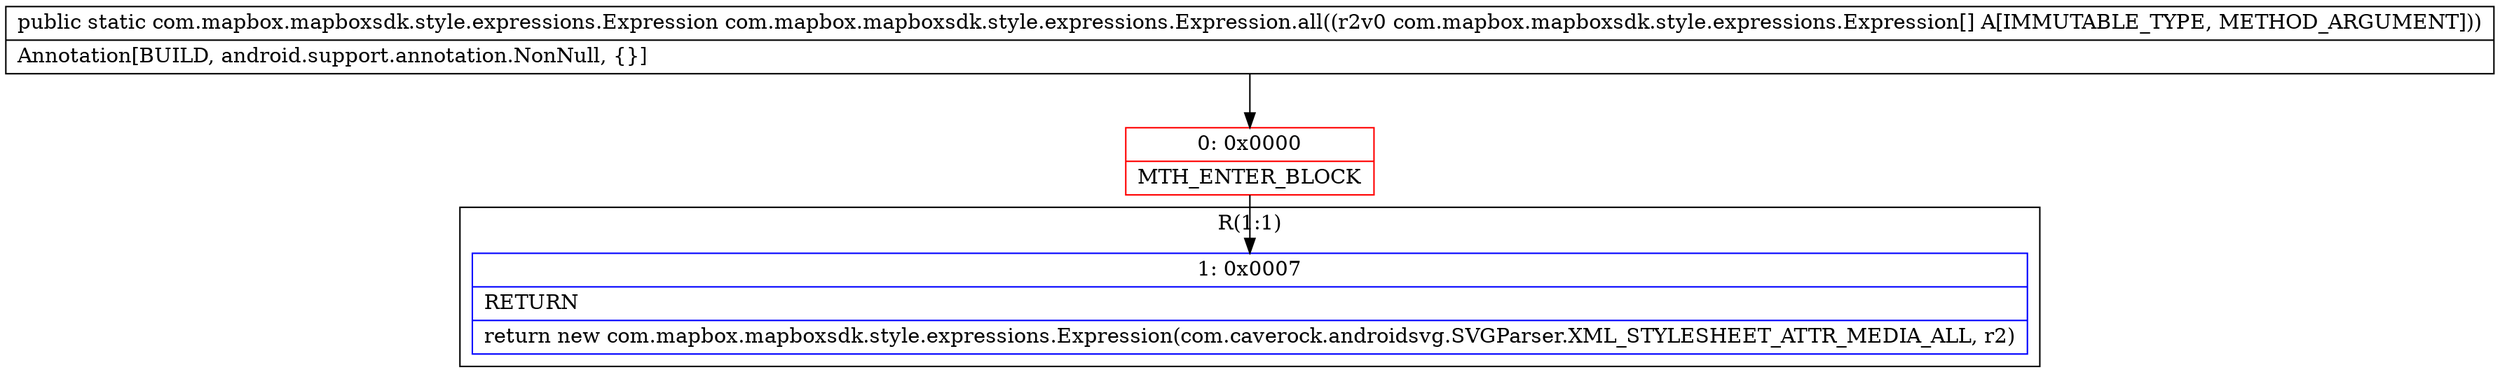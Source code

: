 digraph "CFG forcom.mapbox.mapboxsdk.style.expressions.Expression.all([Lcom\/mapbox\/mapboxsdk\/style\/expressions\/Expression;)Lcom\/mapbox\/mapboxsdk\/style\/expressions\/Expression;" {
subgraph cluster_Region_1251494452 {
label = "R(1:1)";
node [shape=record,color=blue];
Node_1 [shape=record,label="{1\:\ 0x0007|RETURN\l|return new com.mapbox.mapboxsdk.style.expressions.Expression(com.caverock.androidsvg.SVGParser.XML_STYLESHEET_ATTR_MEDIA_ALL, r2)\l}"];
}
Node_0 [shape=record,color=red,label="{0\:\ 0x0000|MTH_ENTER_BLOCK\l}"];
MethodNode[shape=record,label="{public static com.mapbox.mapboxsdk.style.expressions.Expression com.mapbox.mapboxsdk.style.expressions.Expression.all((r2v0 com.mapbox.mapboxsdk.style.expressions.Expression[] A[IMMUTABLE_TYPE, METHOD_ARGUMENT]))  | Annotation[BUILD, android.support.annotation.NonNull, \{\}]\l}"];
MethodNode -> Node_0;
Node_0 -> Node_1;
}

